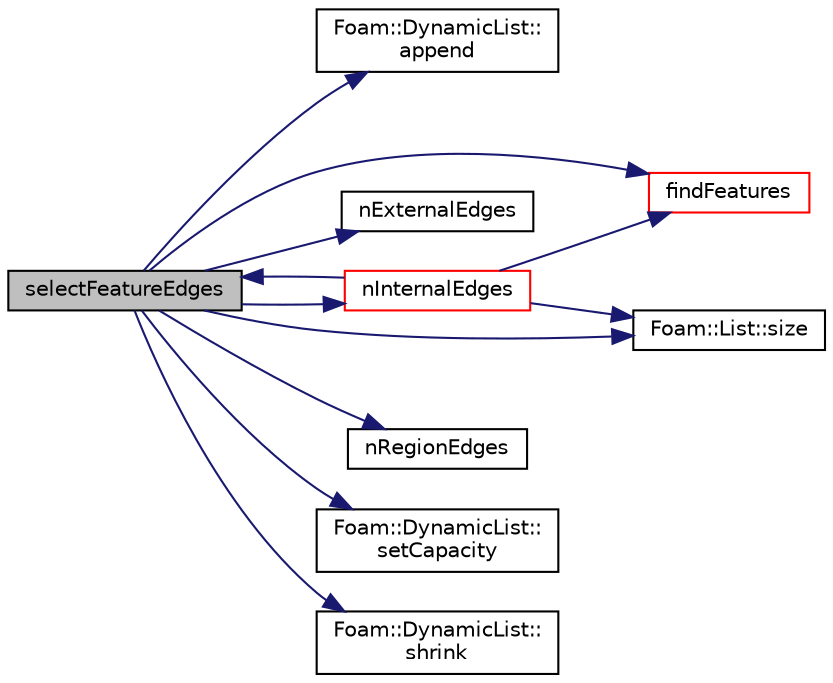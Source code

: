 digraph "selectFeatureEdges"
{
  bgcolor="transparent";
  edge [fontname="Helvetica",fontsize="10",labelfontname="Helvetica",labelfontsize="10"];
  node [fontname="Helvetica",fontsize="10",shape=record];
  rankdir="LR";
  Node1186 [label="selectFeatureEdges",height=0.2,width=0.4,color="black", fillcolor="grey75", style="filled", fontcolor="black"];
  Node1186 -> Node1187 [color="midnightblue",fontsize="10",style="solid",fontname="Helvetica"];
  Node1187 [label="Foam::DynamicList::\lappend",height=0.2,width=0.4,color="black",URL="$a27005.html#a7b67b42af715604376ad63a681dee6d8",tooltip="Append an element at the end of the list. "];
  Node1186 -> Node1188 [color="midnightblue",fontsize="10",style="solid",fontname="Helvetica"];
  Node1188 [label="findFeatures",height=0.2,width=0.4,color="red",URL="$a26645.html#a104ad1549afa89b0b6ae590fda99816a",tooltip="Find feature edges using provided included angle. "];
  Node1186 -> Node1212 [color="midnightblue",fontsize="10",style="solid",fontname="Helvetica"];
  Node1212 [label="nExternalEdges",height=0.2,width=0.4,color="black",URL="$a26645.html#a76e2d83b8824ba08632a2460a1df529f",tooltip="Return number of external edges. "];
  Node1186 -> Node1213 [color="midnightblue",fontsize="10",style="solid",fontname="Helvetica"];
  Node1213 [label="nInternalEdges",height=0.2,width=0.4,color="red",URL="$a26645.html#ac3a114a989f593d0844725f0e2364537",tooltip="Return number of internal edges. "];
  Node1213 -> Node1188 [color="midnightblue",fontsize="10",style="solid",fontname="Helvetica"];
  Node1213 -> Node1186 [color="midnightblue",fontsize="10",style="solid",fontname="Helvetica"];
  Node1213 -> Node1197 [color="midnightblue",fontsize="10",style="solid",fontname="Helvetica"];
  Node1197 [label="Foam::List::size",height=0.2,width=0.4,color="black",URL="$a26833.html#a8a5f6fa29bd4b500caf186f60245b384",tooltip="Override size to be inconsistent with allocated storage. "];
  Node1186 -> Node1560 [color="midnightblue",fontsize="10",style="solid",fontname="Helvetica"];
  Node1560 [label="nRegionEdges",height=0.2,width=0.4,color="black",URL="$a26645.html#a74b4164fde86b9d82a2f9cb731823d37",tooltip="Return number of region edges. "];
  Node1186 -> Node1561 [color="midnightblue",fontsize="10",style="solid",fontname="Helvetica"];
  Node1561 [label="Foam::DynamicList::\lsetCapacity",height=0.2,width=0.4,color="black",URL="$a27005.html#a3769bf93f15609625d62b693c566bcd1",tooltip="Alter the size of the underlying storage. "];
  Node1186 -> Node1562 [color="midnightblue",fontsize="10",style="solid",fontname="Helvetica"];
  Node1562 [label="Foam::DynamicList::\lshrink",height=0.2,width=0.4,color="black",URL="$a27005.html#a88964e734acd91f096c914d0cc5a6e75",tooltip="Shrink the allocated space to the number of elements used. "];
  Node1186 -> Node1197 [color="midnightblue",fontsize="10",style="solid",fontname="Helvetica"];
}
